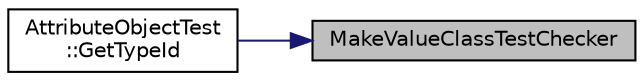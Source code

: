 digraph "MakeValueClassTestChecker"
{
 // LATEX_PDF_SIZE
  edge [fontname="Helvetica",fontsize="10",labelfontname="Helvetica",labelfontsize="10"];
  node [fontname="Helvetica",fontsize="10",shape=record];
  rankdir="RL";
  Node1 [label="MakeValueClassTestChecker",height=0.2,width=0.4,color="black", fillcolor="grey75", style="filled", fontcolor="black",tooltip=" "];
  Node1 -> Node2 [dir="back",color="midnightblue",fontsize="10",style="solid",fontname="Helvetica"];
  Node2 [label="AttributeObjectTest\l::GetTypeId",height=0.2,width=0.4,color="black", fillcolor="white", style="filled",URL="$class_attribute_object_test.html#a1a3064dae19725ebd81d6da0a74e7021",tooltip=" "];
}
